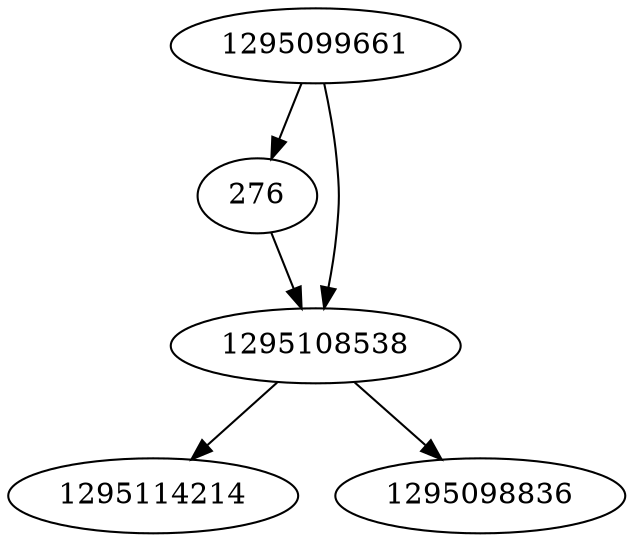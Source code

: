 strict digraph  {
1295114214;
1295099661;
1295098836;
276;
1295108538;
1295099661 -> 1295108538;
1295099661 -> 276;
276 -> 1295108538;
1295108538 -> 1295098836;
1295108538 -> 1295114214;
}
